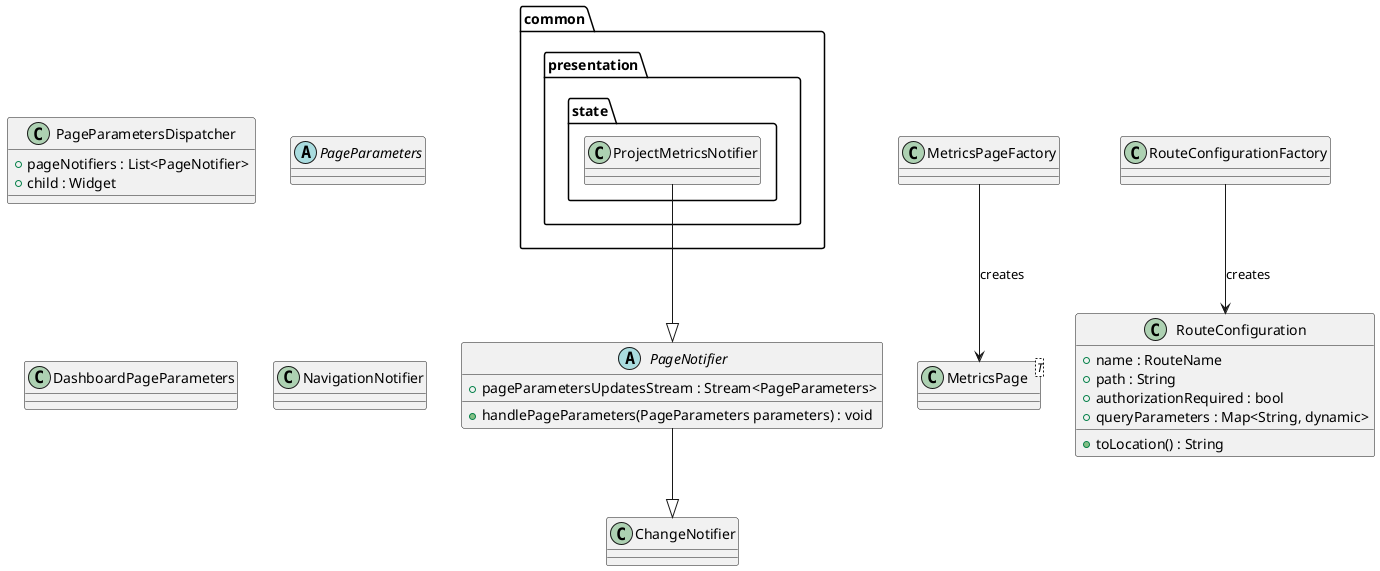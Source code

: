 @startuml

abstract class PageNotifier {
    + pageParametersUpdatesStream : Stream<PageParameters>

    + handlePageParameters(PageParameters parameters) : void
}

class PageParametersDispatcher {
    + pageNotifiers : List<PageNotifier>
    + child : Widget
}

class MetricsPage<T> {}

class MetricsPageFactory {}

class RouteConfiguration {
    + name : RouteName
    + path : String
    + authorizationRequired : bool
    + queryParameters : Map<String, dynamic>

    + toLocation() : String
}

class RouteConfigurationFactory {}

abstract class PageParameters {}

class DashboardPageParameters {}

class NavigationNotifier {}

package common {
    package presentation {
        package state {
            class ProjectMetricsNotifier {
            }
        }
    }
}

PageNotifier --|> ChangeNotifier

ProjectMetricsNotifier --|> PageNotifier

MetricsPageFactory --> MetricsPage : creates

RouteConfigurationFactory --> RouteConfiguration : creates

@enduml